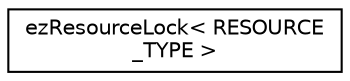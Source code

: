 digraph "Graphical Class Hierarchy"
{
 // LATEX_PDF_SIZE
  edge [fontname="Helvetica",fontsize="10",labelfontname="Helvetica",labelfontsize="10"];
  node [fontname="Helvetica",fontsize="10",shape=record];
  rankdir="LR";
  Node0 [label="ezResourceLock\< RESOURCE\l_TYPE \>",height=0.2,width=0.4,color="black", fillcolor="white", style="filled",URL="$d8/d62/classez_resource_lock.htm",tooltip="Helper class to acquire and release a resource safely."];
}
